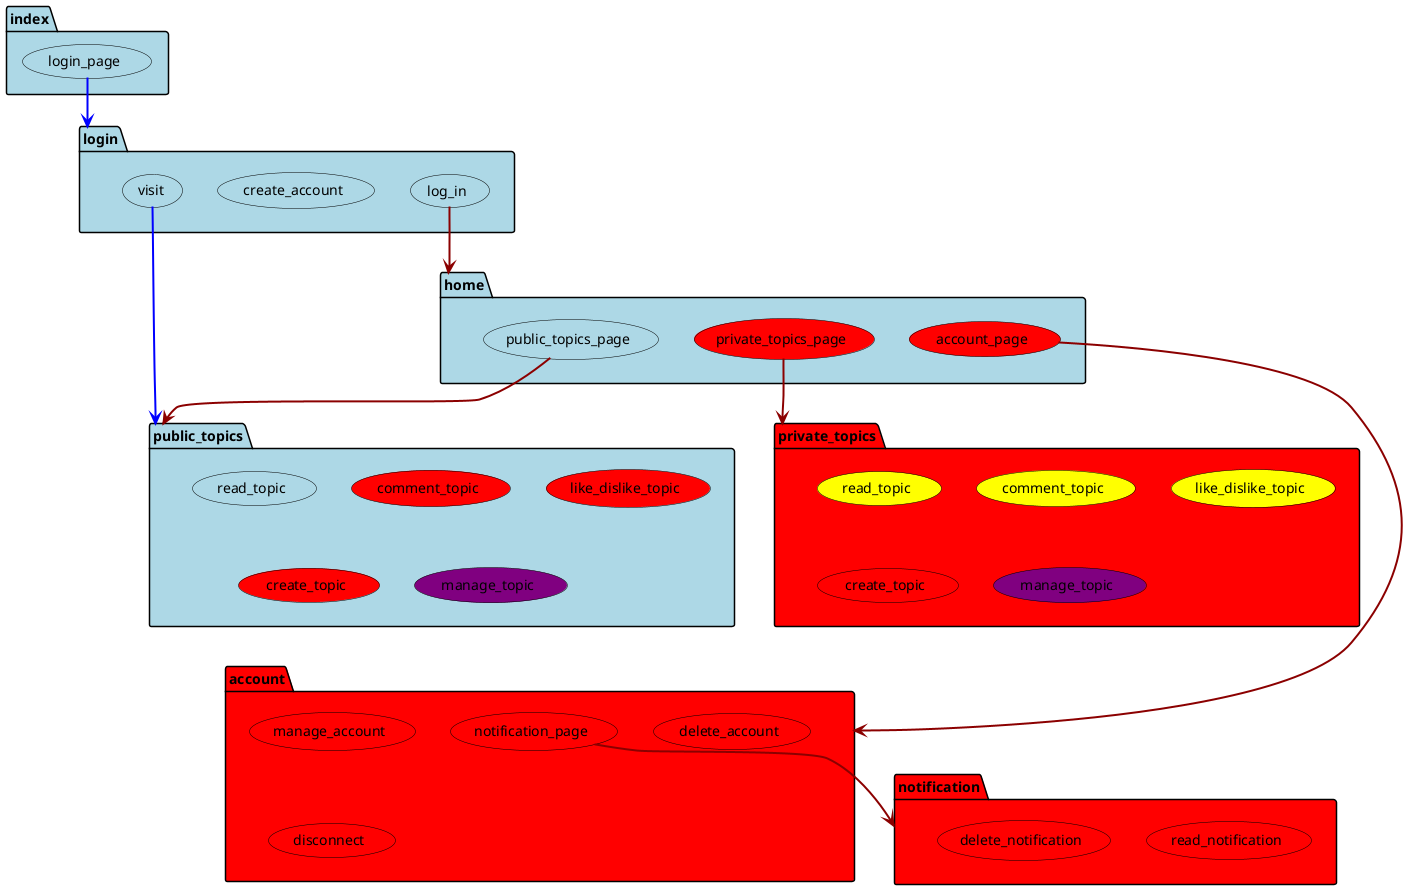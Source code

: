 @startuml AW2_Forum_InteractionSchema

package index #LightBlue {
    usecase login_page as i1 #LightBlue;line:Black
}

package login #LightBlue {
    usecase log_in as l1 #LightBlue;line:Black
    usecase create_account as l2 #LightBlue;line:Black
    usecase visit as l3 #LightBlue;line:Black
}

package home #LightBlue {
    usecase account_page as h1 #Red;line:Black
    usecase public_topics_page as h2 #LightBlue;line:Black
    usecase private_topics_page as h3 #Red;line:Black
}

package public_topics #LightBlue {
    usecase read_topic as pubt1 #LightBlue;line:Black
    usecase comment_topic as pubt2 #Red;line:Black
    usecase like_dislike_topic as pubt3 #Red;line:Black
    usecase create_topic as pubt4 #Red;line:Black
    usecase manage_topic as pubt5 #Purple;line:Black
}

package private_topics #Red {
    usecase read_topic as prit1 #Yellow;line:Black
    usecase comment_topic as prit2 #Yellow;line:Black
    usecase like_dislike_topic as prit3 #Yellow;line:Black
    usecase create_topic as prit4 #Red;line:Black
    usecase manage_topic as prit5 #Purple;line:Black
}

package account #Red {
    usecase manage_account as a1 #Red;line:Black
    usecase delete_account as a2 #Red;line:Black
    usecase disconnect as a3 #Red;line:Black
    usecase notification_page as a4 #Red;line:Black
}

package notification #Red {
    usecase read_notification as n1 #Red;line:Black
    usecase delete_notification as n2 #Red;line:Black
}

i1 --> login #line:blue;line.bold

h3 --> private_topics #line:darkred;line.bold
h2 --> public_topics #line:darkred;line.bold

l3 --> public_topics #line:blue;line.bold
l1 --> home #line:darkred;line.bold

h1 --> account #line:darkred;line.bold

a4 --> notification #line:darkred;line.bold

@enduml